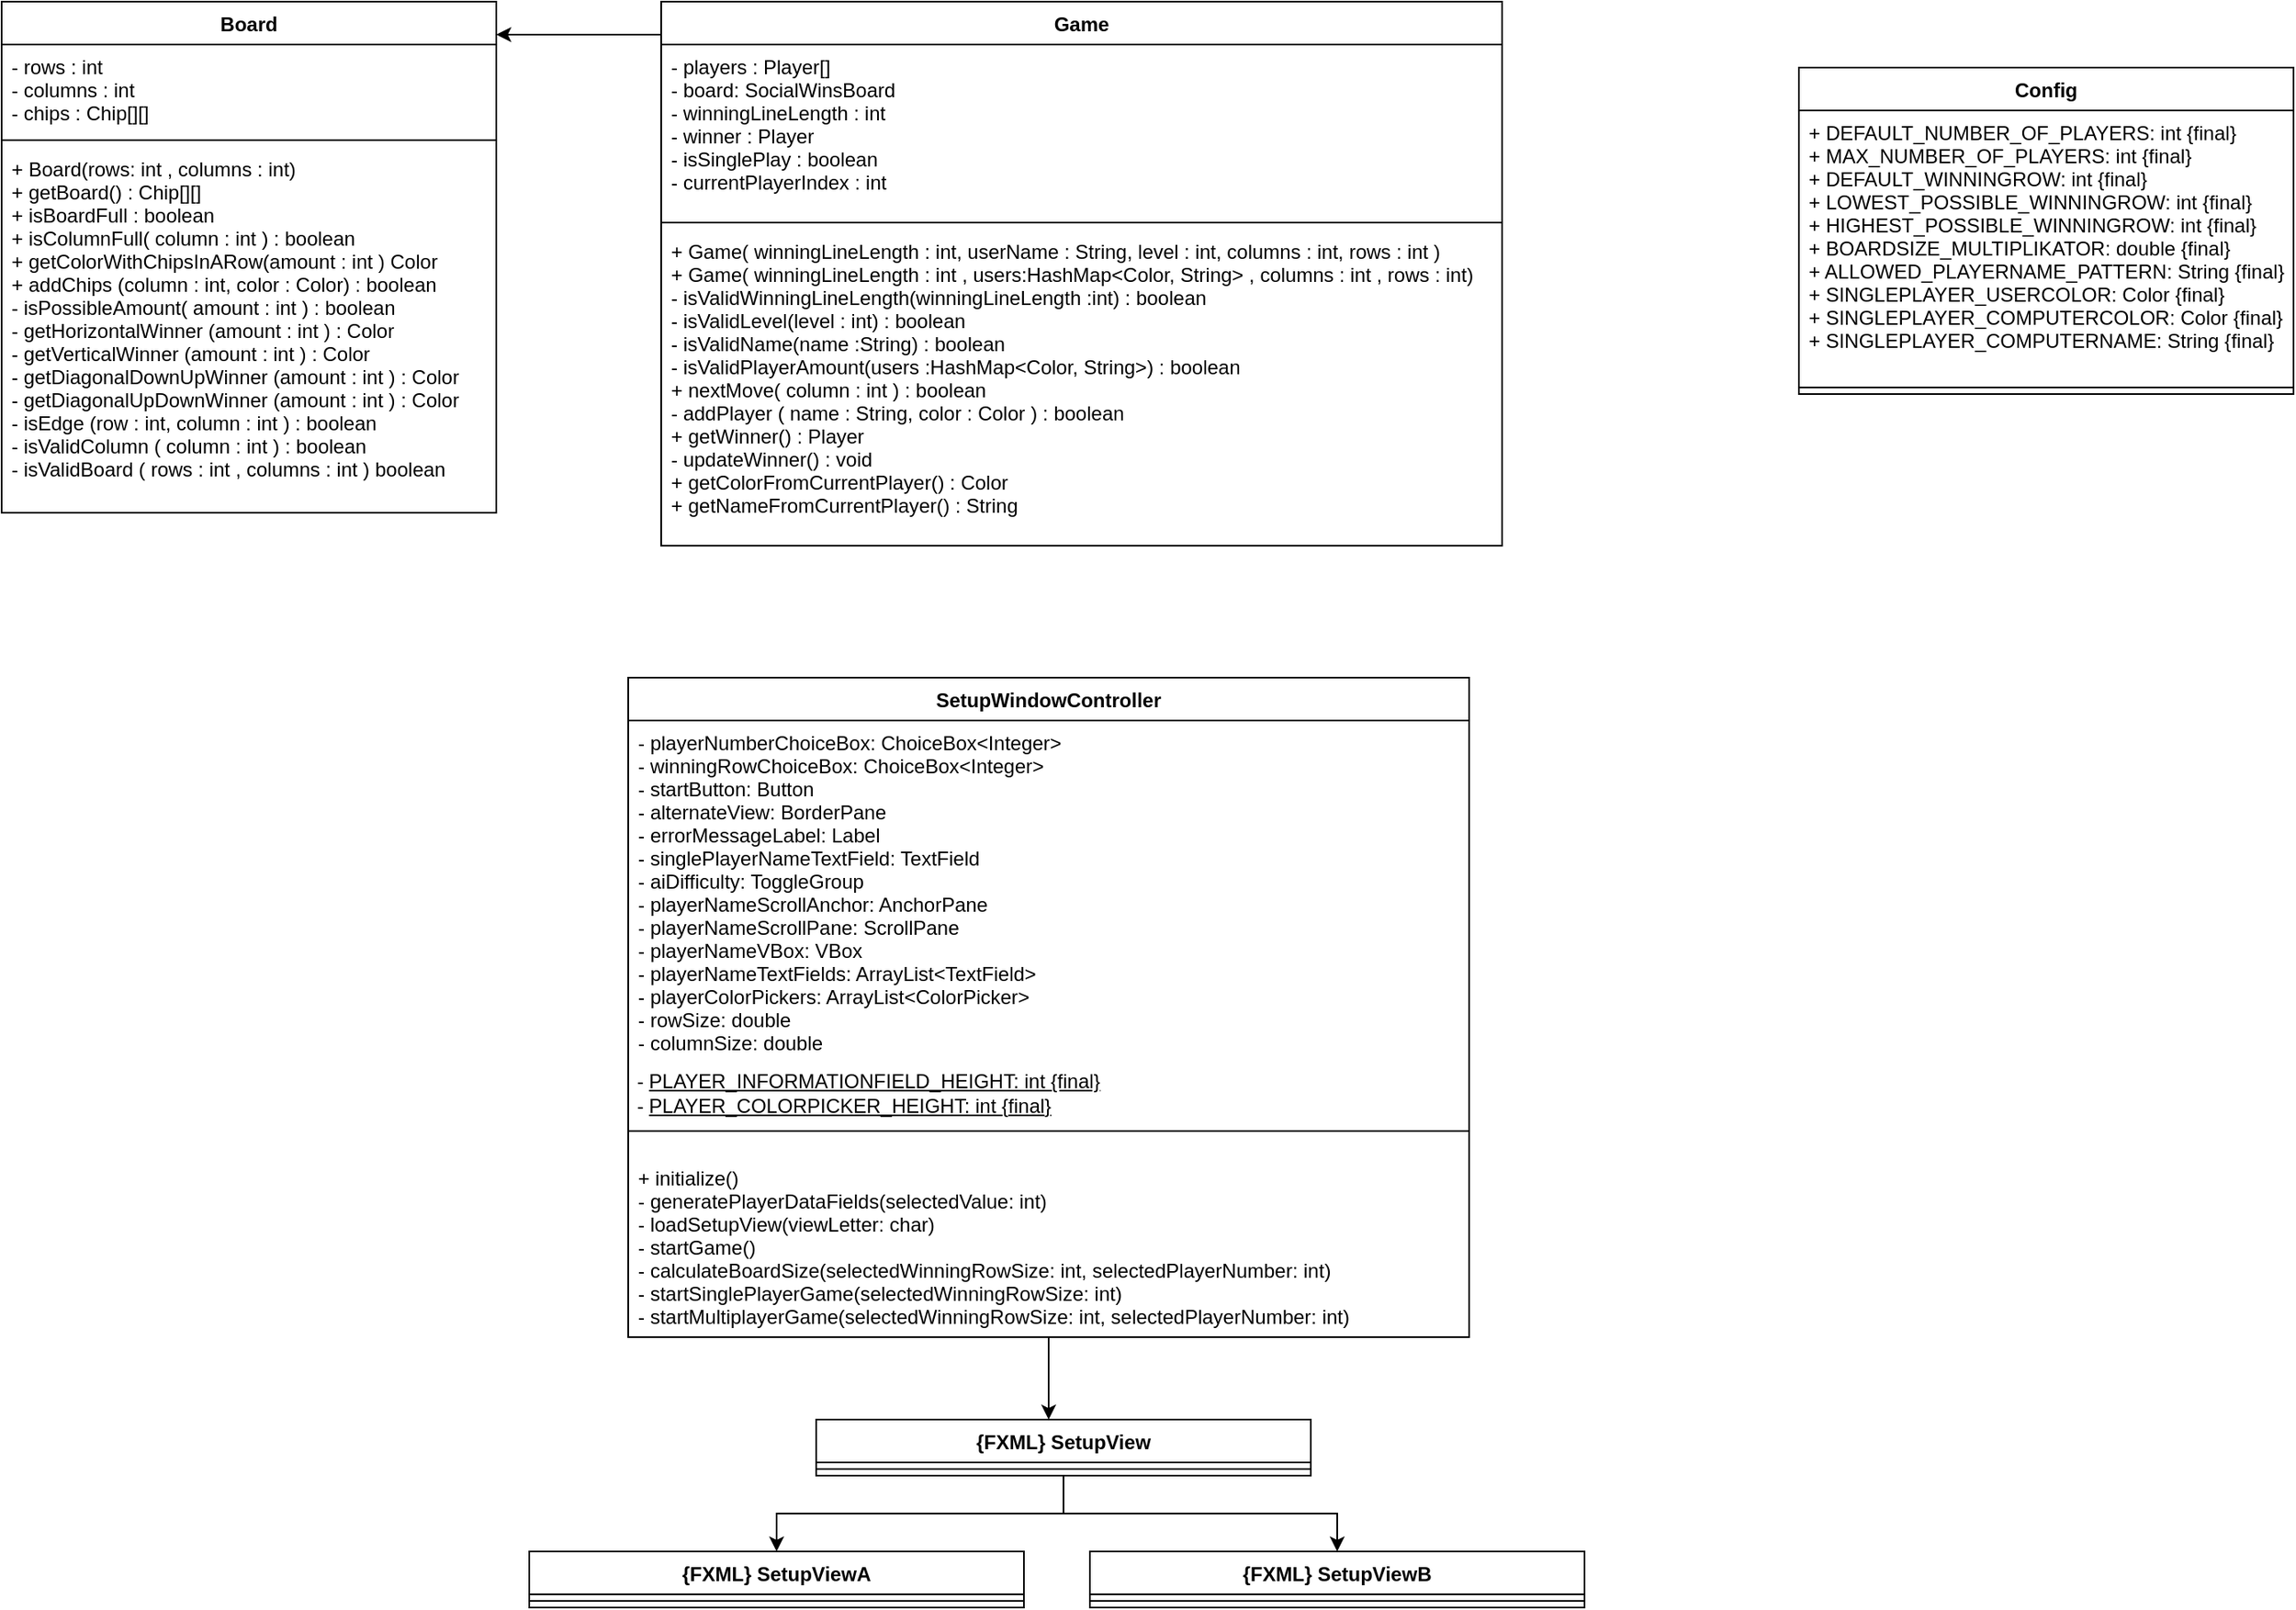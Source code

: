 <mxfile version="14.6.9" type="device"><diagram id="9Ed9OdNh4BtOiR-SQtaS" name="Page-1"><mxGraphModel dx="1038" dy="548" grid="1" gridSize="10" guides="1" tooltips="1" connect="1" arrows="1" fold="1" page="1" pageScale="1" pageWidth="827" pageHeight="1169" math="0" shadow="0"><root><mxCell id="0"/><mxCell id="1" parent="0"/><mxCell id="uRFglynKYNF1CnmE4OdJ-5" value="Game&#10;" style="swimlane;fontStyle=1;align=center;verticalAlign=top;childLayout=stackLayout;horizontal=1;startSize=26;horizontalStack=0;resizeParent=1;resizeParentMax=0;resizeLast=0;collapsible=1;marginBottom=0;" vertex="1" parent="1"><mxGeometry x="430" y="300" width="510" height="330" as="geometry"/></mxCell><mxCell id="uRFglynKYNF1CnmE4OdJ-6" value="- players : Player[]&#10;- board: SocialWinsBoard&#10;- winningLineLength : int&#10;- winner : Player&#10;- isSinglePlay : boolean&#10;- currentPlayerIndex : int" style="text;strokeColor=none;fillColor=none;align=left;verticalAlign=top;spacingLeft=4;spacingRight=4;overflow=hidden;rotatable=0;points=[[0,0.5],[1,0.5]];portConstraint=eastwest;" vertex="1" parent="uRFglynKYNF1CnmE4OdJ-5"><mxGeometry y="26" width="510" height="104" as="geometry"/></mxCell><mxCell id="uRFglynKYNF1CnmE4OdJ-7" value="" style="line;strokeWidth=1;fillColor=none;align=left;verticalAlign=middle;spacingTop=-1;spacingLeft=3;spacingRight=3;rotatable=0;labelPosition=right;points=[];portConstraint=eastwest;" vertex="1" parent="uRFglynKYNF1CnmE4OdJ-5"><mxGeometry y="130" width="510" height="8" as="geometry"/></mxCell><mxCell id="uRFglynKYNF1CnmE4OdJ-8" value="+ Game( winningLineLength : int, userName : String, level : int, columns : int, rows : int )&#10;+ Game( winningLineLength : int , users:HashMap&lt;Color, String&gt; , columns : int , rows : int) &#10;- isValidWinningLineLength(winningLineLength :int) : boolean&#10;- isValidLevel(level : int) : boolean&#10;- isValidName(name :String) : boolean&#10;- isValidPlayerAmount(users :HashMap&lt;Color, String&gt;) : boolean&#10;+ nextMove( column : int ) : boolean&#10;- addPlayer ( name : String, color : Color ) : boolean&#10;+ getWinner() : Player&#10;- updateWinner() : void&#10;+ getColorFromCurrentPlayer() : Color&#10;+ getNameFromCurrentPlayer() : String" style="text;strokeColor=none;fillColor=none;align=left;verticalAlign=top;spacingLeft=4;spacingRight=4;overflow=hidden;rotatable=0;points=[[0,0.5],[1,0.5]];portConstraint=eastwest;" vertex="1" parent="uRFglynKYNF1CnmE4OdJ-5"><mxGeometry y="138" width="510" height="192" as="geometry"/></mxCell><mxCell id="uRFglynKYNF1CnmE4OdJ-9" value="Config" style="swimlane;fontStyle=1;align=center;verticalAlign=top;childLayout=stackLayout;horizontal=1;startSize=26;horizontalStack=0;resizeParent=1;resizeParentMax=0;resizeLast=0;collapsible=1;marginBottom=0;" vertex="1" parent="1"><mxGeometry x="1120" y="340" width="300" height="198" as="geometry"/></mxCell><mxCell id="uRFglynKYNF1CnmE4OdJ-10" value="+ DEFAULT_NUMBER_OF_PLAYERS: int {final}&#10;+ MAX_NUMBER_OF_PLAYERS: int {final}&#10;+ DEFAULT_WINNINGROW: int {final}&#10;+ LOWEST_POSSIBLE_WINNINGROW: int {final}&#10;+ HIGHEST_POSSIBLE_WINNINGROW: int {final}&#10;+ BOARDSIZE_MULTIPLIKATOR: double {final}&#10;+ ALLOWED_PLAYERNAME_PATTERN: String {final}&#10;+ SINGLEPLAYER_USERCOLOR: Color {final}&#10;+ SINGLEPLAYER_COMPUTERCOLOR: Color {final}&#10;+ SINGLEPLAYER_COMPUTERNAME: String {final}" style="text;strokeColor=none;fillColor=none;align=left;verticalAlign=top;spacingLeft=4;spacingRight=4;overflow=hidden;rotatable=0;points=[[0,0.5],[1,0.5]];portConstraint=eastwest;" vertex="1" parent="uRFglynKYNF1CnmE4OdJ-9"><mxGeometry y="26" width="300" height="164" as="geometry"/></mxCell><mxCell id="uRFglynKYNF1CnmE4OdJ-11" value="" style="line;strokeWidth=1;fillColor=none;align=left;verticalAlign=middle;spacingTop=-1;spacingLeft=3;spacingRight=3;rotatable=0;labelPosition=right;points=[];portConstraint=eastwest;" vertex="1" parent="uRFglynKYNF1CnmE4OdJ-9"><mxGeometry y="190" width="300" height="8" as="geometry"/></mxCell><mxCell id="uRFglynKYNF1CnmE4OdJ-12" style="edgeStyle=orthogonalEdgeStyle;rounded=0;orthogonalLoop=1;jettySize=auto;html=1;" edge="1" parent="1" source="uRFglynKYNF1CnmE4OdJ-13" target="uRFglynKYNF1CnmE4OdJ-20"><mxGeometry relative="1" as="geometry"><Array as="points"><mxPoint x="665" y="1150"/><mxPoint x="665" y="1150"/></Array></mxGeometry></mxCell><mxCell id="uRFglynKYNF1CnmE4OdJ-13" value="SetupWindowController" style="swimlane;fontStyle=1;align=center;verticalAlign=top;childLayout=stackLayout;horizontal=1;startSize=26;horizontalStack=0;resizeParent=1;resizeParentMax=0;resizeLast=0;collapsible=1;marginBottom=0;" vertex="1" parent="1"><mxGeometry x="410" y="710" width="510" height="400" as="geometry"/></mxCell><mxCell id="uRFglynKYNF1CnmE4OdJ-14" value="- playerNumberChoiceBox: ChoiceBox&lt;Integer&gt;&#10;- winningRowChoiceBox: ChoiceBox&lt;Integer&gt;&#10;- startButton: Button&#10;- alternateView: BorderPane&#10;- errorMessageLabel: Label&#10;- singlePlayerNameTextField: TextField&#10;- aiDifficulty: ToggleGroup&#10;- playerNameScrollAnchor: AnchorPane&#10;- playerNameScrollPane: ScrollPane&#10;- playerNameVBox: VBox&#10;- playerNameTextFields: ArrayList&lt;TextField&gt;&#10;- playerColorPickers: ArrayList&lt;ColorPicker&gt;&#10;- rowSize: double&#10;- columnSize: double" style="text;strokeColor=none;fillColor=none;align=left;verticalAlign=top;spacingLeft=4;spacingRight=4;overflow=hidden;rotatable=0;points=[[0,0.5],[1,0.5]];portConstraint=eastwest;" vertex="1" parent="uRFglynKYNF1CnmE4OdJ-13"><mxGeometry y="26" width="510" height="204" as="geometry"/></mxCell><mxCell id="uRFglynKYNF1CnmE4OdJ-15" value="&amp;nbsp;&lt;div align=&quot;left&quot;&gt;&amp;nbsp;- &lt;u&gt;PLAYER_INFORMATIONFIELD_HEIGHT: int {final}&lt;/u&gt; &lt;br&gt;&lt;/div&gt;&lt;div align=&quot;left&quot;&gt;&amp;nbsp;- &lt;u&gt;PLAYER_COLORPICKER_HEIGHT: int {final}&lt;/u&gt;&lt;/div&gt;" style="text;html=1;strokeColor=none;fillColor=none;align=left;verticalAlign=middle;whiteSpace=wrap;rounded=0;" vertex="1" parent="uRFglynKYNF1CnmE4OdJ-13"><mxGeometry y="230" width="510" height="30" as="geometry"/></mxCell><mxCell id="uRFglynKYNF1CnmE4OdJ-16" value="" style="line;strokeWidth=1;fillColor=none;align=left;verticalAlign=middle;spacingTop=-1;spacingLeft=3;spacingRight=3;rotatable=0;labelPosition=right;points=[];portConstraint=eastwest;" vertex="1" parent="uRFglynKYNF1CnmE4OdJ-13"><mxGeometry y="260" width="510" height="30" as="geometry"/></mxCell><mxCell id="uRFglynKYNF1CnmE4OdJ-17" value="+ initialize()&#10;- generatePlayerDataFields(selectedValue: int)&#10;- loadSetupView(viewLetter: char)&#10;- startGame()&#10;- calculateBoardSize(selectedWinningRowSize: int, selectedPlayerNumber: int)&#10;- startSinglePlayerGame(selectedWinningRowSize: int)&#10;- startMultiplayerGame(selectedWinningRowSize: int, selectedPlayerNumber: int)&#10;&#10;" style="text;strokeColor=none;fillColor=none;align=left;verticalAlign=top;spacingLeft=4;spacingRight=4;overflow=hidden;rotatable=0;points=[[0,0.5],[1,0.5]];portConstraint=eastwest;" vertex="1" parent="uRFglynKYNF1CnmE4OdJ-13"><mxGeometry y="290" width="510" height="110" as="geometry"/></mxCell><mxCell id="uRFglynKYNF1CnmE4OdJ-18" style="edgeStyle=orthogonalEdgeStyle;rounded=0;orthogonalLoop=1;jettySize=auto;html=1;exitX=0.5;exitY=1;exitDx=0;exitDy=0;" edge="1" parent="1" source="uRFglynKYNF1CnmE4OdJ-20" target="uRFglynKYNF1CnmE4OdJ-22"><mxGeometry relative="1" as="geometry"/></mxCell><mxCell id="uRFglynKYNF1CnmE4OdJ-19" style="edgeStyle=orthogonalEdgeStyle;rounded=0;orthogonalLoop=1;jettySize=auto;html=1;exitX=0.5;exitY=1;exitDx=0;exitDy=0;entryX=0.5;entryY=0;entryDx=0;entryDy=0;" edge="1" parent="1" source="uRFglynKYNF1CnmE4OdJ-20" target="uRFglynKYNF1CnmE4OdJ-24"><mxGeometry relative="1" as="geometry"/></mxCell><mxCell id="uRFglynKYNF1CnmE4OdJ-20" value="{FXML} SetupView" style="swimlane;fontStyle=1;align=center;verticalAlign=top;childLayout=stackLayout;horizontal=1;startSize=26;horizontalStack=0;resizeParent=1;resizeParentMax=0;resizeLast=0;collapsible=1;marginBottom=0;" vertex="1" parent="1"><mxGeometry x="524" y="1160" width="300" height="34" as="geometry"/></mxCell><mxCell id="uRFglynKYNF1CnmE4OdJ-21" value="" style="line;strokeWidth=1;fillColor=none;align=left;verticalAlign=middle;spacingTop=-1;spacingLeft=3;spacingRight=3;rotatable=0;labelPosition=right;points=[];portConstraint=eastwest;" vertex="1" parent="uRFglynKYNF1CnmE4OdJ-20"><mxGeometry y="26" width="300" height="8" as="geometry"/></mxCell><mxCell id="uRFglynKYNF1CnmE4OdJ-22" value="{FXML} SetupViewA" style="swimlane;fontStyle=1;align=center;verticalAlign=top;childLayout=stackLayout;horizontal=1;startSize=26;horizontalStack=0;resizeParent=1;resizeParentMax=0;resizeLast=0;collapsible=1;marginBottom=0;" vertex="1" parent="1"><mxGeometry x="350" y="1240" width="300" height="34" as="geometry"/></mxCell><mxCell id="uRFglynKYNF1CnmE4OdJ-23" value="" style="line;strokeWidth=1;fillColor=none;align=left;verticalAlign=middle;spacingTop=-1;spacingLeft=3;spacingRight=3;rotatable=0;labelPosition=right;points=[];portConstraint=eastwest;" vertex="1" parent="uRFglynKYNF1CnmE4OdJ-22"><mxGeometry y="26" width="300" height="8" as="geometry"/></mxCell><mxCell id="uRFglynKYNF1CnmE4OdJ-24" value="{FXML} SetupViewB" style="swimlane;fontStyle=1;align=center;verticalAlign=top;childLayout=stackLayout;horizontal=1;startSize=26;horizontalStack=0;resizeParent=1;resizeParentMax=0;resizeLast=0;collapsible=1;marginBottom=0;" vertex="1" parent="1"><mxGeometry x="690" y="1240" width="300" height="34" as="geometry"/></mxCell><mxCell id="uRFglynKYNF1CnmE4OdJ-25" value="" style="line;strokeWidth=1;fillColor=none;align=left;verticalAlign=middle;spacingTop=-1;spacingLeft=3;spacingRight=3;rotatable=0;labelPosition=right;points=[];portConstraint=eastwest;" vertex="1" parent="uRFglynKYNF1CnmE4OdJ-24"><mxGeometry y="26" width="300" height="8" as="geometry"/></mxCell><mxCell id="uRFglynKYNF1CnmE4OdJ-26" value="Board" style="swimlane;fontStyle=1;align=center;verticalAlign=top;childLayout=stackLayout;horizontal=1;startSize=26;horizontalStack=0;resizeParent=1;resizeParentMax=0;resizeLast=0;collapsible=1;marginBottom=0;" vertex="1" parent="1"><mxGeometry x="30" y="300" width="300" height="310" as="geometry"/></mxCell><mxCell id="uRFglynKYNF1CnmE4OdJ-27" value="- rows : int&#10;- columns : int&#10;- chips : Chip[][]&#10;" style="text;strokeColor=none;fillColor=none;align=left;verticalAlign=top;spacingLeft=4;spacingRight=4;overflow=hidden;rotatable=0;points=[[0,0.5],[1,0.5]];portConstraint=eastwest;" vertex="1" parent="uRFglynKYNF1CnmE4OdJ-26"><mxGeometry y="26" width="300" height="54" as="geometry"/></mxCell><mxCell id="uRFglynKYNF1CnmE4OdJ-28" value="" style="line;strokeWidth=1;fillColor=none;align=left;verticalAlign=middle;spacingTop=-1;spacingLeft=3;spacingRight=3;rotatable=0;labelPosition=right;points=[];portConstraint=eastwest;" vertex="1" parent="uRFglynKYNF1CnmE4OdJ-26"><mxGeometry y="80" width="300" height="8" as="geometry"/></mxCell><mxCell id="uRFglynKYNF1CnmE4OdJ-29" value="+ Board(rows: int , columns : int)&#10;+ getBoard() : Chip[][]&#10;+ isBoardFull : boolean&#10;+ isColumnFull( column : int ) : boolean&#10;+ getColorWithChipsInARow(amount : int ) Color&#10;+ addChips (column : int, color : Color) : boolean&#10;- isPossibleAmount( amount : int ) : boolean&#10;- getHorizontalWinner (amount : int ) : Color&#10;- getVerticalWinner (amount : int ) : Color&#10;- getDiagonalDownUpWinner (amount : int ) : Color&#10;- getDiagonalUpDownWinner (amount : int ) : Color&#10;- isEdge (row : int, column : int ) : boolean&#10;- isValidColumn ( column : int ) : boolean&#10;- isValidBoard ( rows : int , columns : int ) boolean" style="text;strokeColor=none;fillColor=none;align=left;verticalAlign=top;spacingLeft=4;spacingRight=4;overflow=hidden;rotatable=0;points=[[0,0.5],[1,0.5]];portConstraint=eastwest;" vertex="1" parent="uRFglynKYNF1CnmE4OdJ-26"><mxGeometry y="88" width="300" height="222" as="geometry"/></mxCell><mxCell id="uRFglynKYNF1CnmE4OdJ-30" style="edgeStyle=orthogonalEdgeStyle;rounded=0;orthogonalLoop=1;jettySize=auto;html=1;" edge="1" parent="1" source="uRFglynKYNF1CnmE4OdJ-5" target="uRFglynKYNF1CnmE4OdJ-26"><mxGeometry relative="1" as="geometry"><Array as="points"><mxPoint x="360" y="320"/><mxPoint x="360" y="320"/></Array><mxPoint x="380" y="260" as="sourcePoint"/><mxPoint x="380" y="640" as="targetPoint"/></mxGeometry></mxCell></root></mxGraphModel></diagram></mxfile>